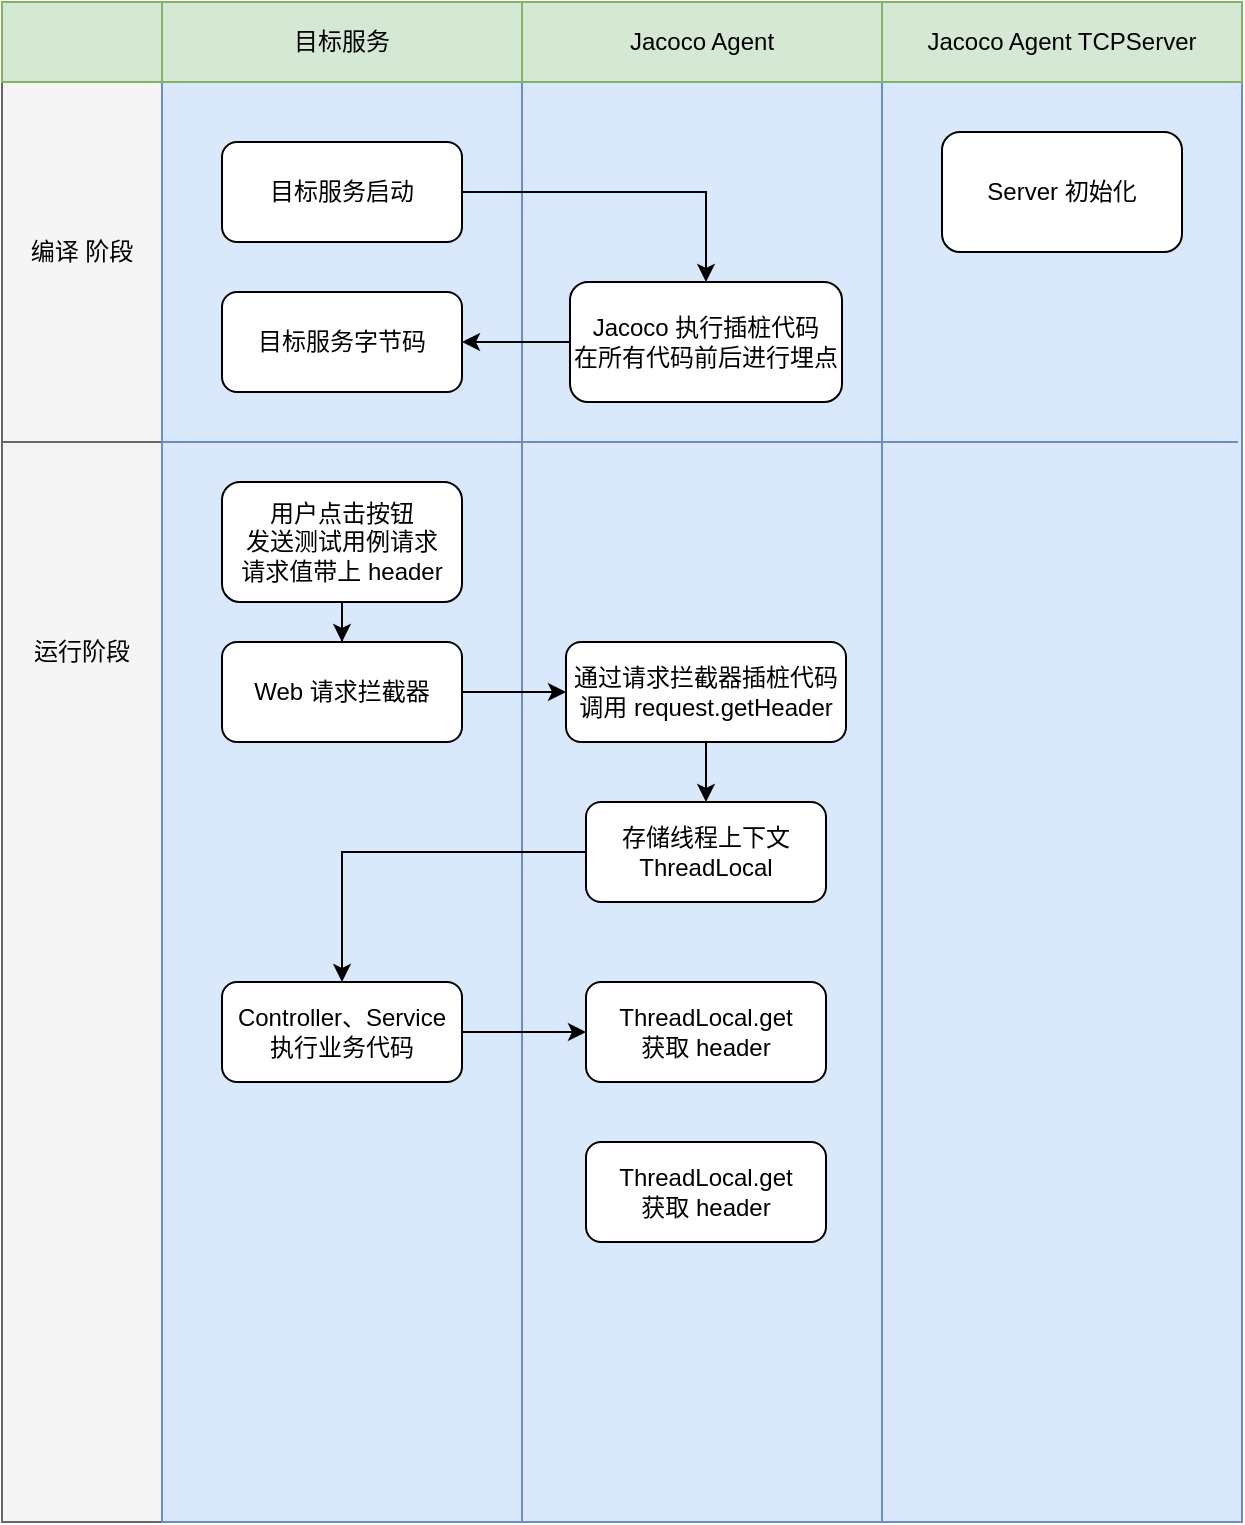 <mxfile version="26.2.14">
  <diagram name="第 1 页" id="hXDU56195jEEBeuySwYf">
    <mxGraphModel dx="1418" dy="708" grid="1" gridSize="10" guides="1" tooltips="1" connect="1" arrows="1" fold="1" page="1" pageScale="1" pageWidth="827" pageHeight="1169" math="0" shadow="0">
      <root>
        <mxCell id="0" />
        <mxCell id="1" parent="0" />
        <mxCell id="kvxOHXNZiyXfdkXhn_nK-38" value="" style="rounded=0;whiteSpace=wrap;html=1;fillColor=#dae8fc;strokeColor=#6c8ebf;" vertex="1" parent="1">
          <mxGeometry x="510" y="100" width="180" height="730" as="geometry" />
        </mxCell>
        <mxCell id="kvxOHXNZiyXfdkXhn_nK-10" value="" style="rounded=0;whiteSpace=wrap;html=1;fillColor=#f5f5f5;fontColor=#333333;strokeColor=#666666;" vertex="1" parent="1">
          <mxGeometry x="70" y="70" width="440" height="220" as="geometry" />
        </mxCell>
        <mxCell id="kvxOHXNZiyXfdkXhn_nK-17" value="" style="rounded=0;whiteSpace=wrap;html=1;fillColor=#f5f5f5;fontColor=#333333;strokeColor=#666666;" vertex="1" parent="1">
          <mxGeometry x="70" y="290" width="440" height="540" as="geometry" />
        </mxCell>
        <mxCell id="kvxOHXNZiyXfdkXhn_nK-7" value="" style="rounded=0;whiteSpace=wrap;html=1;fillColor=#dae8fc;strokeColor=#6c8ebf;" vertex="1" parent="1">
          <mxGeometry x="330" y="80" width="180" height="750" as="geometry" />
        </mxCell>
        <mxCell id="kvxOHXNZiyXfdkXhn_nK-6" value="" style="rounded=0;whiteSpace=wrap;html=1;fillColor=#dae8fc;strokeColor=#6c8ebf;" vertex="1" parent="1">
          <mxGeometry x="150" y="80" width="180" height="750" as="geometry" />
        </mxCell>
        <mxCell id="kvxOHXNZiyXfdkXhn_nK-2" value="目标服务" style="rounded=0;whiteSpace=wrap;html=1;fillColor=#d5e8d4;strokeColor=#82b366;" vertex="1" parent="1">
          <mxGeometry x="150" y="70" width="180" height="40" as="geometry" />
        </mxCell>
        <mxCell id="kvxOHXNZiyXfdkXhn_nK-4" value="Jacoco Agent" style="rounded=0;whiteSpace=wrap;html=1;fillColor=#d5e8d4;strokeColor=#82b366;" vertex="1" parent="1">
          <mxGeometry x="330" y="70" width="180" height="40" as="geometry" />
        </mxCell>
        <mxCell id="kvxOHXNZiyXfdkXhn_nK-23" style="edgeStyle=orthogonalEdgeStyle;rounded=0;orthogonalLoop=1;jettySize=auto;html=1;entryX=0.5;entryY=0;entryDx=0;entryDy=0;" edge="1" parent="1" source="kvxOHXNZiyXfdkXhn_nK-8" target="kvxOHXNZiyXfdkXhn_nK-9">
          <mxGeometry relative="1" as="geometry" />
        </mxCell>
        <mxCell id="kvxOHXNZiyXfdkXhn_nK-8" value="目标服务启动" style="rounded=1;whiteSpace=wrap;html=1;" vertex="1" parent="1">
          <mxGeometry x="180" y="140" width="120" height="50" as="geometry" />
        </mxCell>
        <mxCell id="kvxOHXNZiyXfdkXhn_nK-9" value="Jacoco 执行插桩代码&lt;br&gt;在所有代码前后进行埋点" style="rounded=1;whiteSpace=wrap;html=1;" vertex="1" parent="1">
          <mxGeometry x="354" y="210" width="136" height="60" as="geometry" />
        </mxCell>
        <mxCell id="kvxOHXNZiyXfdkXhn_nK-11" value="编译 阶段" style="text;html=1;align=center;verticalAlign=middle;whiteSpace=wrap;rounded=0;" vertex="1" parent="1">
          <mxGeometry x="80" y="180" width="60" height="30" as="geometry" />
        </mxCell>
        <mxCell id="kvxOHXNZiyXfdkXhn_nK-12" value="" style="rounded=0;whiteSpace=wrap;html=1;fillColor=#d5e8d4;strokeColor=#82b366;" vertex="1" parent="1">
          <mxGeometry x="70" y="70" width="80" height="40" as="geometry" />
        </mxCell>
        <mxCell id="kvxOHXNZiyXfdkXhn_nK-15" value="" style="endArrow=classic;html=1;rounded=0;exitX=0;exitY=0.5;exitDx=0;exitDy=0;entryX=1;entryY=0.5;entryDx=0;entryDy=0;" edge="1" parent="1" source="kvxOHXNZiyXfdkXhn_nK-9" target="kvxOHXNZiyXfdkXhn_nK-16">
          <mxGeometry width="50" height="50" relative="1" as="geometry">
            <mxPoint x="30" y="420" as="sourcePoint" />
            <mxPoint x="80" y="370" as="targetPoint" />
          </mxGeometry>
        </mxCell>
        <mxCell id="kvxOHXNZiyXfdkXhn_nK-16" value="目标服务字节码" style="rounded=1;whiteSpace=wrap;html=1;" vertex="1" parent="1">
          <mxGeometry x="180" y="215" width="120" height="50" as="geometry" />
        </mxCell>
        <mxCell id="kvxOHXNZiyXfdkXhn_nK-18" value="运行阶段" style="text;html=1;align=center;verticalAlign=middle;whiteSpace=wrap;rounded=0;" vertex="1" parent="1">
          <mxGeometry x="80" y="380" width="60" height="30" as="geometry" />
        </mxCell>
        <mxCell id="kvxOHXNZiyXfdkXhn_nK-24" style="edgeStyle=orthogonalEdgeStyle;rounded=0;orthogonalLoop=1;jettySize=auto;html=1;" edge="1" parent="1" source="kvxOHXNZiyXfdkXhn_nK-19" target="kvxOHXNZiyXfdkXhn_nK-22">
          <mxGeometry relative="1" as="geometry" />
        </mxCell>
        <mxCell id="kvxOHXNZiyXfdkXhn_nK-19" value="用户点击按钮&lt;br&gt;发送测试用例请求&lt;br&gt;请求值带上 header" style="rounded=1;whiteSpace=wrap;html=1;" vertex="1" parent="1">
          <mxGeometry x="180" y="310" width="120" height="60" as="geometry" />
        </mxCell>
        <mxCell id="kvxOHXNZiyXfdkXhn_nK-20" value="" style="endArrow=none;html=1;rounded=0;fillColor=#dae8fc;strokeColor=#6c8ebf;" edge="1" parent="1">
          <mxGeometry width="50" height="50" relative="1" as="geometry">
            <mxPoint x="150" y="290" as="sourcePoint" />
            <mxPoint x="688" y="290" as="targetPoint" />
          </mxGeometry>
        </mxCell>
        <mxCell id="kvxOHXNZiyXfdkXhn_nK-26" style="edgeStyle=orthogonalEdgeStyle;rounded=0;orthogonalLoop=1;jettySize=auto;html=1;entryX=0;entryY=0.5;entryDx=0;entryDy=0;" edge="1" parent="1" source="kvxOHXNZiyXfdkXhn_nK-22" target="kvxOHXNZiyXfdkXhn_nK-25">
          <mxGeometry relative="1" as="geometry" />
        </mxCell>
        <mxCell id="kvxOHXNZiyXfdkXhn_nK-22" value="Web 请求拦截器" style="rounded=1;whiteSpace=wrap;html=1;" vertex="1" parent="1">
          <mxGeometry x="180" y="390" width="120" height="50" as="geometry" />
        </mxCell>
        <mxCell id="kvxOHXNZiyXfdkXhn_nK-28" style="edgeStyle=orthogonalEdgeStyle;rounded=0;orthogonalLoop=1;jettySize=auto;html=1;" edge="1" parent="1" source="kvxOHXNZiyXfdkXhn_nK-25" target="kvxOHXNZiyXfdkXhn_nK-27">
          <mxGeometry relative="1" as="geometry" />
        </mxCell>
        <mxCell id="kvxOHXNZiyXfdkXhn_nK-25" value="通过请求拦截器插桩代码&lt;br&gt;调用 request.getHeader" style="rounded=1;whiteSpace=wrap;html=1;" vertex="1" parent="1">
          <mxGeometry x="352" y="390" width="140" height="50" as="geometry" />
        </mxCell>
        <mxCell id="kvxOHXNZiyXfdkXhn_nK-34" style="edgeStyle=orthogonalEdgeStyle;rounded=0;orthogonalLoop=1;jettySize=auto;html=1;entryX=0.5;entryY=0;entryDx=0;entryDy=0;" edge="1" parent="1" source="kvxOHXNZiyXfdkXhn_nK-27" target="kvxOHXNZiyXfdkXhn_nK-30">
          <mxGeometry relative="1" as="geometry" />
        </mxCell>
        <mxCell id="kvxOHXNZiyXfdkXhn_nK-27" value="存储线程上下文&lt;br&gt;ThreadLocal" style="rounded=1;whiteSpace=wrap;html=1;" vertex="1" parent="1">
          <mxGeometry x="362" y="470" width="120" height="50" as="geometry" />
        </mxCell>
        <mxCell id="kvxOHXNZiyXfdkXhn_nK-33" style="edgeStyle=orthogonalEdgeStyle;rounded=0;orthogonalLoop=1;jettySize=auto;html=1;entryX=0;entryY=0.5;entryDx=0;entryDy=0;" edge="1" parent="1" source="kvxOHXNZiyXfdkXhn_nK-30" target="kvxOHXNZiyXfdkXhn_nK-32">
          <mxGeometry relative="1" as="geometry" />
        </mxCell>
        <mxCell id="kvxOHXNZiyXfdkXhn_nK-30" value="Controller、Service&lt;br&gt;执行业务代码" style="rounded=1;whiteSpace=wrap;html=1;" vertex="1" parent="1">
          <mxGeometry x="180" y="560" width="120" height="50" as="geometry" />
        </mxCell>
        <mxCell id="kvxOHXNZiyXfdkXhn_nK-32" value="ThreadLocal.get&lt;br&gt;获取 header" style="rounded=1;whiteSpace=wrap;html=1;" vertex="1" parent="1">
          <mxGeometry x="362" y="560" width="120" height="50" as="geometry" />
        </mxCell>
        <mxCell id="kvxOHXNZiyXfdkXhn_nK-36" value="ThreadLocal.get&lt;br&gt;获取 header" style="rounded=1;whiteSpace=wrap;html=1;" vertex="1" parent="1">
          <mxGeometry x="362" y="640" width="120" height="50" as="geometry" />
        </mxCell>
        <mxCell id="kvxOHXNZiyXfdkXhn_nK-37" value="Jacoco Agent TCPServer" style="rounded=0;whiteSpace=wrap;html=1;fillColor=#d5e8d4;strokeColor=#82b366;" vertex="1" parent="1">
          <mxGeometry x="510" y="70" width="180" height="40" as="geometry" />
        </mxCell>
        <mxCell id="kvxOHXNZiyXfdkXhn_nK-39" value="Server 初始化" style="rounded=1;whiteSpace=wrap;html=1;" vertex="1" parent="1">
          <mxGeometry x="540" y="135" width="120" height="60" as="geometry" />
        </mxCell>
      </root>
    </mxGraphModel>
  </diagram>
</mxfile>
